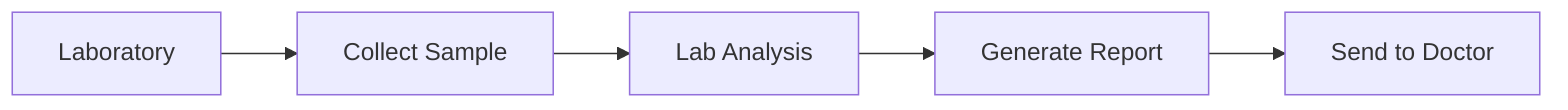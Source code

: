 flowchart LR
    Lab[Laboratory] --> Sample[Collect Sample]
    Sample --> Analysis[Lab Analysis]
    Analysis --> Report[Generate Report]
    Report --> Doctor[Send to Doctor]